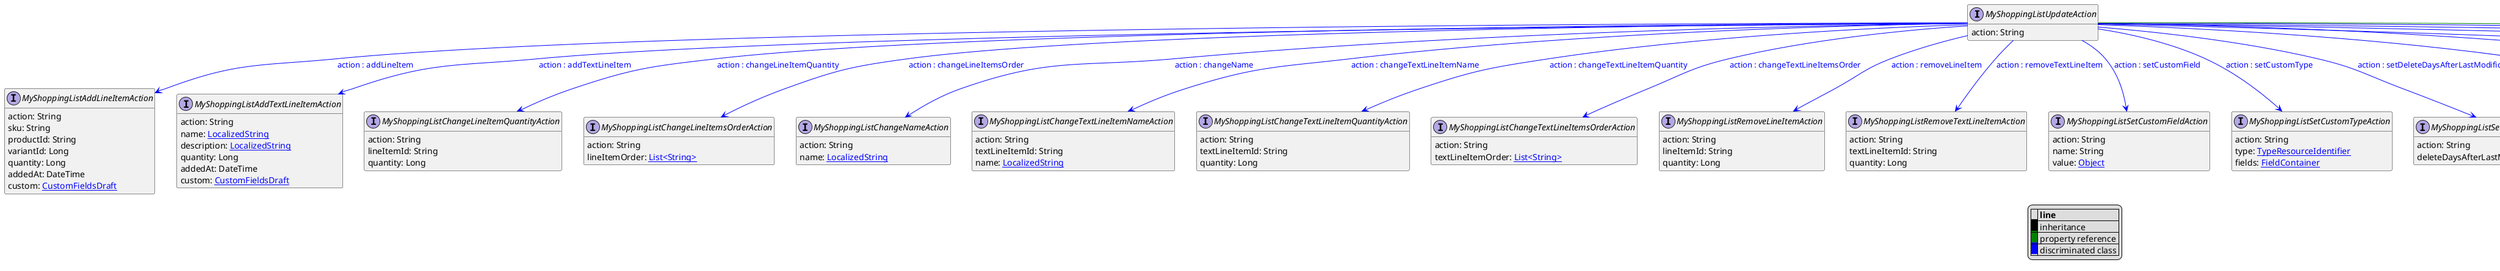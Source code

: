 @startuml

hide empty fields
hide empty methods
legend
|= |= line |
|<back:black>   </back>| inheritance |
|<back:green>   </back>| property reference |
|<back:blue>   </back>| discriminated class |
endlegend
interface MyShoppingListUpdateAction [[MyShoppingListUpdateAction.svg]]  {
    action: String
}


interface MyShoppingListAddLineItemAction [[MyShoppingListAddLineItemAction.svg]]  {
    action: String
    sku: String
    productId: String
    variantId: Long
    quantity: Long
    addedAt: DateTime
    custom: [[CustomFieldsDraft.svg CustomFieldsDraft]]
}
interface MyShoppingListAddTextLineItemAction [[MyShoppingListAddTextLineItemAction.svg]]  {
    action: String
    name: [[LocalizedString.svg LocalizedString]]
    description: [[LocalizedString.svg LocalizedString]]
    quantity: Long
    addedAt: DateTime
    custom: [[CustomFieldsDraft.svg CustomFieldsDraft]]
}
interface MyShoppingListChangeLineItemQuantityAction [[MyShoppingListChangeLineItemQuantityAction.svg]]  {
    action: String
    lineItemId: String
    quantity: Long
}
interface MyShoppingListChangeLineItemsOrderAction [[MyShoppingListChangeLineItemsOrderAction.svg]]  {
    action: String
    lineItemOrder: [[String.svg List<String>]]
}
interface MyShoppingListChangeNameAction [[MyShoppingListChangeNameAction.svg]]  {
    action: String
    name: [[LocalizedString.svg LocalizedString]]
}
interface MyShoppingListChangeTextLineItemNameAction [[MyShoppingListChangeTextLineItemNameAction.svg]]  {
    action: String
    textLineItemId: String
    name: [[LocalizedString.svg LocalizedString]]
}
interface MyShoppingListChangeTextLineItemQuantityAction [[MyShoppingListChangeTextLineItemQuantityAction.svg]]  {
    action: String
    textLineItemId: String
    quantity: Long
}
interface MyShoppingListChangeTextLineItemsOrderAction [[MyShoppingListChangeTextLineItemsOrderAction.svg]]  {
    action: String
    textLineItemOrder: [[String.svg List<String>]]
}
interface MyShoppingListRemoveLineItemAction [[MyShoppingListRemoveLineItemAction.svg]]  {
    action: String
    lineItemId: String
    quantity: Long
}
interface MyShoppingListRemoveTextLineItemAction [[MyShoppingListRemoveTextLineItemAction.svg]]  {
    action: String
    textLineItemId: String
    quantity: Long
}
interface MyShoppingListSetCustomFieldAction [[MyShoppingListSetCustomFieldAction.svg]]  {
    action: String
    name: String
    value: [[Object.svg Object]]
}
interface MyShoppingListSetCustomTypeAction [[MyShoppingListSetCustomTypeAction.svg]]  {
    action: String
    type: [[TypeResourceIdentifier.svg TypeResourceIdentifier]]
    fields: [[FieldContainer.svg FieldContainer]]
}
interface MyShoppingListSetDeleteDaysAfterLastModificationAction [[MyShoppingListSetDeleteDaysAfterLastModificationAction.svg]]  {
    action: String
    deleteDaysAfterLastModification: Long
}
interface MyShoppingListSetDescriptionAction [[MyShoppingListSetDescriptionAction.svg]]  {
    action: String
    description: [[LocalizedString.svg LocalizedString]]
}
interface MyShoppingListSetLineItemCustomFieldAction [[MyShoppingListSetLineItemCustomFieldAction.svg]]  {
    action: String
    lineItemId: String
    name: String
    value: [[Object.svg Object]]
}
interface MyShoppingListSetLineItemCustomTypeAction [[MyShoppingListSetLineItemCustomTypeAction.svg]]  {
    action: String
    lineItemId: String
    type: [[TypeResourceIdentifier.svg TypeResourceIdentifier]]
    fields: [[FieldContainer.svg FieldContainer]]
}
interface MyShoppingListSetTextLineItemCustomFieldAction [[MyShoppingListSetTextLineItemCustomFieldAction.svg]]  {
    action: String
    textLineItemId: String
    name: String
    value: [[Object.svg Object]]
}
interface MyShoppingListSetTextLineItemCustomTypeAction [[MyShoppingListSetTextLineItemCustomTypeAction.svg]]  {
    action: String
    textLineItemId: String
    type: [[TypeResourceIdentifier.svg TypeResourceIdentifier]]
    fields: [[FieldContainer.svg FieldContainer]]
}
interface MyShoppingListSetTextLineItemDescriptionAction [[MyShoppingListSetTextLineItemDescriptionAction.svg]]  {
    action: String
    textLineItemId: String
    description: [[LocalizedString.svg LocalizedString]]
}
interface MyShoppingListUpdate [[MyShoppingListUpdate.svg]]  {
    version: Long
    actions: [[MyShoppingListUpdateAction.svg List<MyShoppingListUpdateAction>]]
}
MyShoppingListUpdateAction --> MyShoppingListAddLineItemAction #blue;text:blue : "action : addLineItem"
MyShoppingListUpdateAction --> MyShoppingListAddTextLineItemAction #blue;text:blue : "action : addTextLineItem"
MyShoppingListUpdateAction --> MyShoppingListChangeLineItemQuantityAction #blue;text:blue : "action : changeLineItemQuantity"
MyShoppingListUpdateAction --> MyShoppingListChangeLineItemsOrderAction #blue;text:blue : "action : changeLineItemsOrder"
MyShoppingListUpdateAction --> MyShoppingListChangeNameAction #blue;text:blue : "action : changeName"
MyShoppingListUpdateAction --> MyShoppingListChangeTextLineItemNameAction #blue;text:blue : "action : changeTextLineItemName"
MyShoppingListUpdateAction --> MyShoppingListChangeTextLineItemQuantityAction #blue;text:blue : "action : changeTextLineItemQuantity"
MyShoppingListUpdateAction --> MyShoppingListChangeTextLineItemsOrderAction #blue;text:blue : "action : changeTextLineItemsOrder"
MyShoppingListUpdateAction --> MyShoppingListRemoveLineItemAction #blue;text:blue : "action : removeLineItem"
MyShoppingListUpdateAction --> MyShoppingListRemoveTextLineItemAction #blue;text:blue : "action : removeTextLineItem"
MyShoppingListUpdateAction --> MyShoppingListSetCustomFieldAction #blue;text:blue : "action : setCustomField"
MyShoppingListUpdateAction --> MyShoppingListSetCustomTypeAction #blue;text:blue : "action : setCustomType"
MyShoppingListUpdateAction --> MyShoppingListSetDeleteDaysAfterLastModificationAction #blue;text:blue : "action : setDeleteDaysAfterLastModification"
MyShoppingListUpdateAction --> MyShoppingListSetDescriptionAction #blue;text:blue : "action : setDescription"
MyShoppingListUpdateAction --> MyShoppingListSetLineItemCustomFieldAction #blue;text:blue : "action : setLineItemCustomField"
MyShoppingListUpdateAction --> MyShoppingListSetLineItemCustomTypeAction #blue;text:blue : "action : setLineItemCustomType"
MyShoppingListUpdateAction --> MyShoppingListSetTextLineItemCustomFieldAction #blue;text:blue : "action : setTextLineItemCustomField"
MyShoppingListUpdateAction --> MyShoppingListSetTextLineItemCustomTypeAction #blue;text:blue : "action : setTextLineItemCustomType"
MyShoppingListUpdateAction --> MyShoppingListSetTextLineItemDescriptionAction #blue;text:blue : "action : setTextLineItemDescription"
MyShoppingListUpdateAction --> MyShoppingListUpdate #green;text:green : "actions"
@enduml
